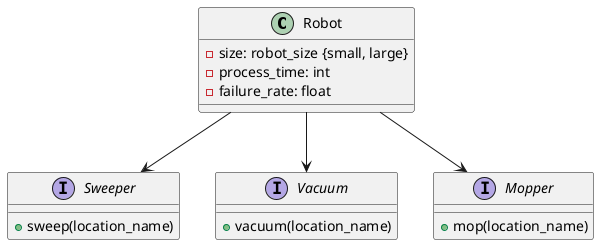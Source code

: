 @startuml
class Robot {
    - size: robot_size {small, large}
    - process_time: int
    - failure_rate: float
}

interface Sweeper {
    + sweep(location_name)
}

interface Vacuum {
    + vacuum(location_name)
}

interface Mopper {
    + mop(location_name)
}


Robot --> Sweeper
Robot --> Vacuum
Robot --> Mopper
@enduml